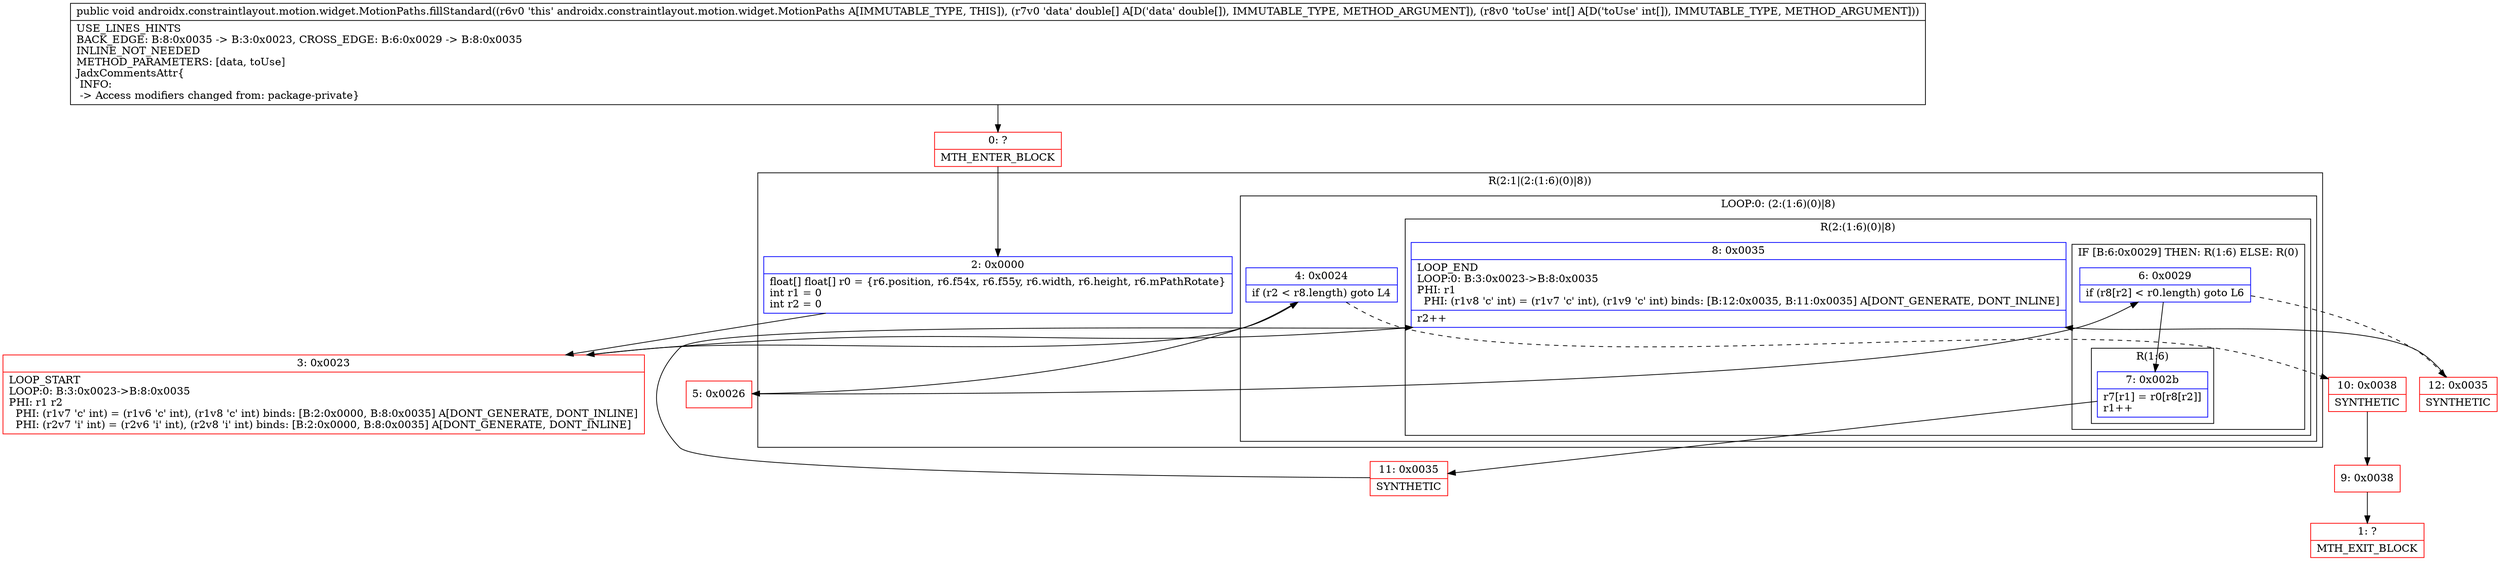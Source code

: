 digraph "CFG forandroidx.constraintlayout.motion.widget.MotionPaths.fillStandard([D[I)V" {
subgraph cluster_Region_129693183 {
label = "R(2:1|(2:(1:6)(0)|8))";
node [shape=record,color=blue];
Node_2 [shape=record,label="{2\:\ 0x0000|float[] float[] r0 = \{r6.position, r6.f54x, r6.f55y, r6.width, r6.height, r6.mPathRotate\}\lint r1 = 0\lint r2 = 0\l}"];
subgraph cluster_LoopRegion_1588659645 {
label = "LOOP:0: (2:(1:6)(0)|8)";
node [shape=record,color=blue];
Node_4 [shape=record,label="{4\:\ 0x0024|if (r2 \< r8.length) goto L4\l}"];
subgraph cluster_Region_242488985 {
label = "R(2:(1:6)(0)|8)";
node [shape=record,color=blue];
subgraph cluster_IfRegion_1000540730 {
label = "IF [B:6:0x0029] THEN: R(1:6) ELSE: R(0)";
node [shape=record,color=blue];
Node_6 [shape=record,label="{6\:\ 0x0029|if (r8[r2] \< r0.length) goto L6\l}"];
subgraph cluster_Region_1438257860 {
label = "R(1:6)";
node [shape=record,color=blue];
Node_7 [shape=record,label="{7\:\ 0x002b|r7[r1] = r0[r8[r2]]\lr1++\l}"];
}
subgraph cluster_Region_479807468 {
label = "R(0)";
node [shape=record,color=blue];
}
}
Node_8 [shape=record,label="{8\:\ 0x0035|LOOP_END\lLOOP:0: B:3:0x0023\-\>B:8:0x0035\lPHI: r1 \l  PHI: (r1v8 'c' int) = (r1v7 'c' int), (r1v9 'c' int) binds: [B:12:0x0035, B:11:0x0035] A[DONT_GENERATE, DONT_INLINE]\l|r2++\l}"];
}
}
}
Node_0 [shape=record,color=red,label="{0\:\ ?|MTH_ENTER_BLOCK\l}"];
Node_3 [shape=record,color=red,label="{3\:\ 0x0023|LOOP_START\lLOOP:0: B:3:0x0023\-\>B:8:0x0035\lPHI: r1 r2 \l  PHI: (r1v7 'c' int) = (r1v6 'c' int), (r1v8 'c' int) binds: [B:2:0x0000, B:8:0x0035] A[DONT_GENERATE, DONT_INLINE]\l  PHI: (r2v7 'i' int) = (r2v6 'i' int), (r2v8 'i' int) binds: [B:2:0x0000, B:8:0x0035] A[DONT_GENERATE, DONT_INLINE]\l}"];
Node_5 [shape=record,color=red,label="{5\:\ 0x0026}"];
Node_11 [shape=record,color=red,label="{11\:\ 0x0035|SYNTHETIC\l}"];
Node_12 [shape=record,color=red,label="{12\:\ 0x0035|SYNTHETIC\l}"];
Node_10 [shape=record,color=red,label="{10\:\ 0x0038|SYNTHETIC\l}"];
Node_9 [shape=record,color=red,label="{9\:\ 0x0038}"];
Node_1 [shape=record,color=red,label="{1\:\ ?|MTH_EXIT_BLOCK\l}"];
MethodNode[shape=record,label="{public void androidx.constraintlayout.motion.widget.MotionPaths.fillStandard((r6v0 'this' androidx.constraintlayout.motion.widget.MotionPaths A[IMMUTABLE_TYPE, THIS]), (r7v0 'data' double[] A[D('data' double[]), IMMUTABLE_TYPE, METHOD_ARGUMENT]), (r8v0 'toUse' int[] A[D('toUse' int[]), IMMUTABLE_TYPE, METHOD_ARGUMENT]))  | USE_LINES_HINTS\lBACK_EDGE: B:8:0x0035 \-\> B:3:0x0023, CROSS_EDGE: B:6:0x0029 \-\> B:8:0x0035\lINLINE_NOT_NEEDED\lMETHOD_PARAMETERS: [data, toUse]\lJadxCommentsAttr\{\l INFO: \l \-\> Access modifiers changed from: package\-private\}\l}"];
MethodNode -> Node_0;Node_2 -> Node_3;
Node_4 -> Node_5;
Node_4 -> Node_10[style=dashed];
Node_6 -> Node_7;
Node_6 -> Node_12[style=dashed];
Node_7 -> Node_11;
Node_8 -> Node_3;
Node_0 -> Node_2;
Node_3 -> Node_4;
Node_5 -> Node_6;
Node_11 -> Node_8;
Node_12 -> Node_8;
Node_10 -> Node_9;
Node_9 -> Node_1;
}

